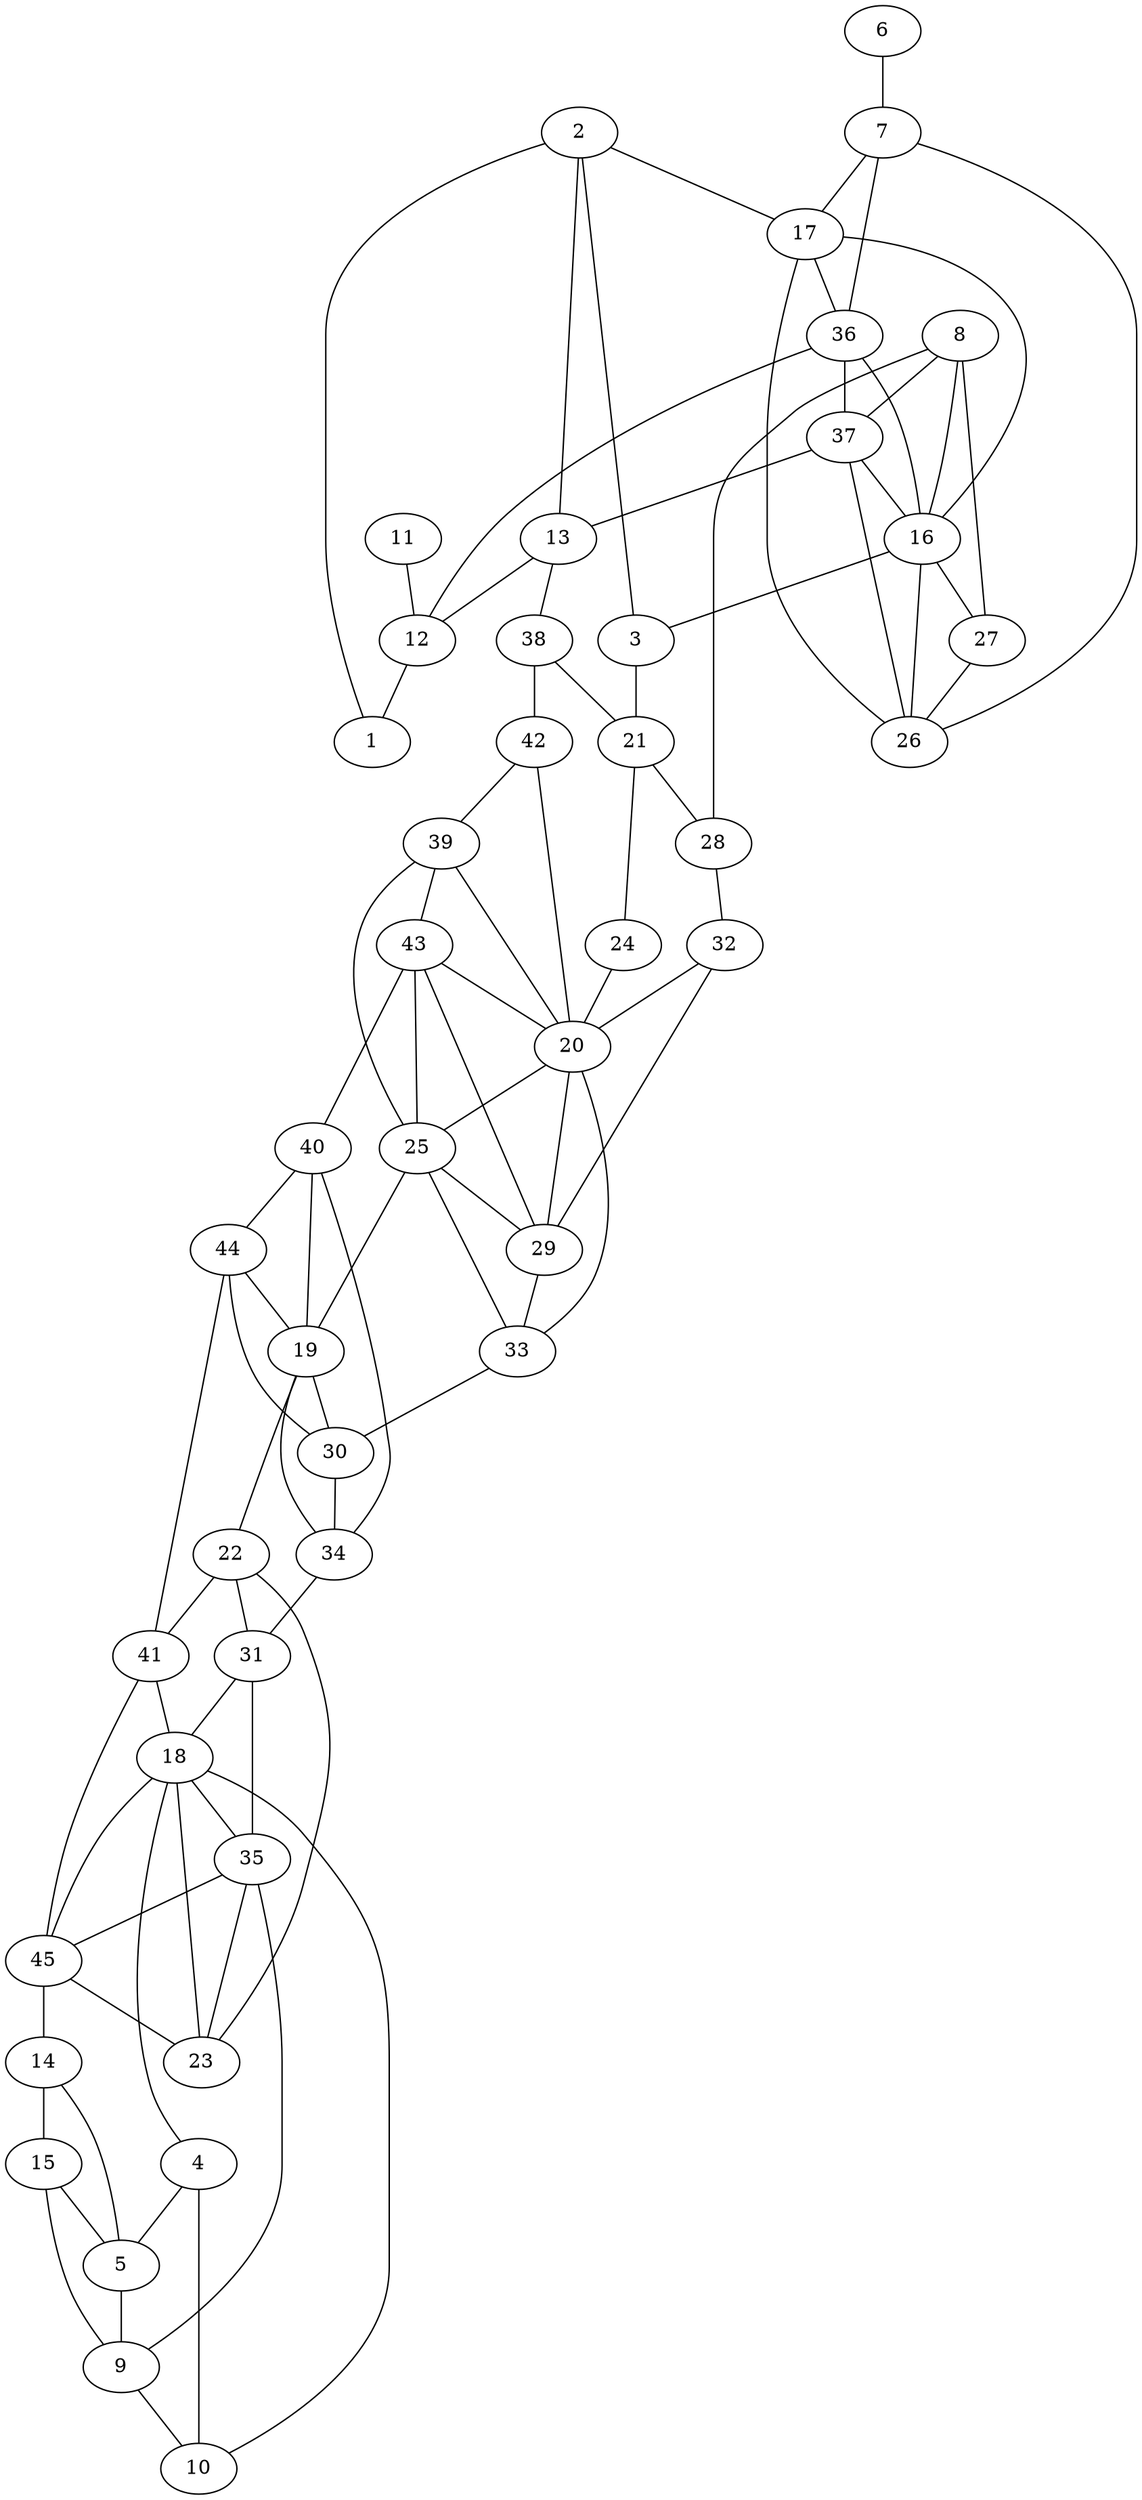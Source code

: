 graph pdb5std {
	1	 [aaLength=20,
		sequence=TCVYEWADSYDSKDWDRLRK,
		type=0];
	2	 [aaLength=7,
		sequence=APTLRID,
		type=0];
	2 -- 1	 [distance0="23.87449",
		frequency=1,
		type0=2];
	17	 [aaLength=4,
		sequence=DKLW,
		type=1];
	2 -- 17	 [distance0="5.0",
		frequency=1,
		type0=4];
	3	 [aaLength=8,
		sequence=SSKQVLGD,
		type=0];
	3 -- 2	 [distance0="29.53572",
		frequency=1,
		type0=1];
	21	 [aaLength=7,
		sequence=GTRWEKV,
		type=1];
	3 -- 21	 [distance0="10.0",
		frequency=1,
		type0=4];
	4	 [aaLength=4,
		sequence=RETF,
		type=0];
	5	 [aaLength=7,
		sequence=DK,
		type=0];
	4 -- 5	 [distance0="5.267051",
		distance1="1.0",
		frequency=2,
		type0=1,
		type1=4];
	9	 [aaLength=3,
		sequence=RET,
		type=0];
	5 -- 9	 [distance0="16.59121",
		frequency=1,
		type0=2];
	6	 [aaLength=20,
		sequence=TCVYEWADSYDSKDWDRLRK,
		type=0];
	7	 [aaLength=5,
		sequence=APTLR,
		type=0];
	6 -- 7	 [distance0="24.50722",
		distance1="2.0",
		frequency=2,
		type0=3,
		type1=4];
	7 -- 17	 [distance0="15.54487",
		frequency=1,
		type0=1];
	26	 [aaLength=3,
		sequence=KLW,
		type=1];
	7 -- 26	 [distance0="16.3292",
		distance1="8.0",
		frequency=2,
		type0=2,
		type1=4];
	36	 [aaLength=3,
		sequence=KLW,
		type=1];
	7 -- 36	 [distance0="16.3292",
		frequency=1,
		type0=3];
	8	 [aaLength=8,
		sequence=SSKQVLGD,
		type=0];
	16	 [aaLength=3,
		sequence=EEF,
		type=1];
	8 -- 16	 [distance0="13.00177",
		frequency=1,
		type0=1];
	27	 [aaLength=3,
		sequence=EEF,
		type=1];
	8 -- 27	 [distance0="13.00177",
		frequency=1,
		type0=2];
	28	 [aaLength=7,
		sequence=GTRWEKV,
		type=1];
	8 -- 28	 [distance0="10.0",
		frequency=1,
		type0=4];
	37	 [aaLength=3,
		sequence=EEF,
		type=1];
	8 -- 37	 [distance0="13.00177",
		frequency=1,
		type0=3];
	10	 [aaLength=7,
		sequence=DK,
		type=0];
	9 -- 10	 [distance0="11.04478",
		distance1="2.0",
		frequency=2,
		type0=1,
		type1=4];
	10 -- 4	 [distance0="21.93069",
		frequency=1,
		type0=2];
	18	 [aaLength=11,
		sequence=GEFDFDRIFED,
		type=1];
	10 -- 18	 [distance0="22.05298",
		frequency=1,
		type0=3];
	11	 [aaLength=20,
		sequence=TCVYEWADSYDSKDWDRLRK,
		type=0];
	12	 [aaLength=5,
		sequence=APTLR,
		type=0];
	11 -- 12	 [distance0="22.04846",
		distance1="2.0",
		frequency=2,
		type0=2,
		type1=4];
	12 -- 1	 [distance0="26.11632",
		frequency=1,
		type0=3];
	12 -- 36	 [distance0="8.0",
		frequency=1,
		type0=4];
	13	 [aaLength=8,
		sequence=SSKQVLGD,
		type=0];
	13 -- 2	 [distance0="34.89993",
		frequency=1,
		type0=3];
	13 -- 12	 [distance0="30.95331",
		frequency=1,
		type0=2];
	38	 [aaLength=7,
		sequence=GTRWEKV,
		type=1];
	13 -- 38	 [distance0="10.0",
		frequency=1,
		type0=4];
	14	 [aaLength=3,
		sequence=RET,
		type=0];
	14 -- 5	 [distance0="24.82996",
		frequency=1,
		type0=3];
	15	 [aaLength=8,
		sequence=DK,
		type=0];
	14 -- 15	 [distance0="10.73702",
		distance1="2.0",
		frequency=2,
		type0=1,
		type1=4];
	15 -- 5	 [distance0="33.46013",
		frequency=1,
		type0=3];
	15 -- 9	 [distance0="31.9068",
		frequency=1,
		type0=2];
	16 -- 3	 [distance0="4.0",
		frequency=1,
		type0=4];
	16 -- 26	 [distance0="8.0",
		frequency=1,
		type0=3];
	16 -- 27	 [distance0="0.0",
		frequency=1,
		type0=1];
	17 -- 16	 [distance0="9.0",
		distance1="5.0",
		frequency=2,
		type0=3,
		type1=4];
	17 -- 26	 [distance0="1.0",
		frequency=1,
		type0=1];
	17 -- 36	 [distance0="1.0",
		frequency=1,
		type0=2];
	18 -- 4	 [distance0="1.0",
		frequency=1,
		type0=4];
	23	 [aaLength=4,
		sequence=PDIR,
		type=1];
	18 -- 23	 [distance0="5.0",
		frequency=1,
		type0=3];
	35	 [aaLength=11,
		sequence=GEFDFDRIFED,
		type=1];
	18 -- 35	 [distance0="0.0",
		frequency=1,
		type0=1];
	19	 [aaLength=16,
		sequence=SANLHWYKKIDGVWKF,
		type=1];
	22	 [aaLength=4,
		sequence=KFAG,
		type=1];
	19 -- 22	 [distance0="0.0",
		frequency=1,
		type0=5];
	30	 [aaLength=18,
		sequence=SANLHWYKKIDGVWKFAG,
		type=1];
	19 -- 30	 [distance0="0.0",
		frequency=1,
		type0=1];
	20	 [aaLength=15,
		sequence=RVPHQRYKDTTMKEV,
		type=1];
	25	 [aaLength=6,
		sequence=RVPHQR,
		type=1];
	20 -- 25	 [distance0="0.0",
		distance1="0.0",
		frequency=2,
		type0=1,
		type1=5];
	24	 [aaLength=7,
		sequence=DEVIGYH,
		type=1];
	21 -- 24	 [distance0="9.0",
		distance1="2.0",
		frequency=2,
		type0=3,
		type1=4];
	21 -- 28	 [distance0="0.0",
		frequency=1,
		type0=1];
	22 -- 23	 [distance0="6.0",
		distance1="2.0",
		frequency=2,
		type0=1,
		type1=4];
	31	 [aaLength=4,
		sequence=PDIR,
		type=1];
	22 -- 31	 [distance0="6.0",
		frequency=1,
		type0=2];
	41	 [aaLength=4,
		sequence=PDIR,
		type=1];
	22 -- 41	 [distance0="6.0",
		frequency=1,
		type0=3];
	24 -- 20	 [distance0="9.0",
		distance1="2.0",
		frequency=2,
		type0=3,
		type1=4];
	25 -- 19	 [distance0="16.0",
		frequency=1,
		type0=4];
	29	 [aaLength=15,
		sequence=RVPHQRYKDTTMKEV,
		type=1];
	25 -- 29	 [distance0="0.0",
		frequency=1,
		type0=2];
	27 -- 26	 [distance0="8.0",
		frequency=1,
		type0=3];
	32	 [aaLength=7,
		sequence=DEVIGYH,
		type=1];
	28 -- 32	 [distance0="2.0",
		frequency=1,
		type0=4];
	29 -- 20	 [distance0="0.0",
		frequency=1,
		type0=1];
	33	 [aaLength=6,
		sequence=RVPHQR,
		type=1];
	29 -- 33	 [distance0="0.0",
		distance1="0.0",
		frequency=2,
		type0=3,
		type1=5];
	34	 [aaLength=10,
		sequence=HWYKKIDGVW,
		type=1];
	30 -- 34	 [distance0="4.0",
		distance1="0.0",
		frequency=2,
		type0=3,
		type1=5];
	31 -- 18	 [distance0="5.0",
		frequency=1,
		type0=3];
	31 -- 35	 [distance0="1.0",
		frequency=1,
		type0=4];
	32 -- 20	 [distance0="9.0",
		frequency=1,
		type0=3];
	32 -- 29	 [distance0="2.0",
		frequency=1,
		type0=4];
	33 -- 20	 [distance0="0.0",
		frequency=1,
		type0=1];
	33 -- 25	 [distance0="0.0",
		frequency=1,
		type0=2];
	33 -- 30	 [distance0="16.0",
		frequency=1,
		type0=4];
	34 -- 19	 [distance0="4.0",
		frequency=1,
		type0=2];
	34 -- 31	 [distance0="6.0",
		frequency=1,
		type0=4];
	35 -- 9	 [distance0="1.0",
		frequency=1,
		type0=4];
	35 -- 23	 [distance0="5.0",
		frequency=1,
		type0=3];
	45	 [aaLength=11,
		sequence=GEFDFDRIFED,
		type=1];
	35 -- 45	 [distance0="0.0",
		frequency=1,
		type0=2];
	36 -- 16	 [distance0="8.0",
		frequency=1,
		type0=3];
	36 -- 37	 [distance0="5.0",
		frequency=1,
		type0=4];
	37 -- 13	 [distance0="4.0",
		frequency=1,
		type0=4];
	37 -- 16	 [distance0="0.0",
		frequency=1,
		type0=1];
	37 -- 26	 [distance0="8.0",
		frequency=1,
		type0=3];
	38 -- 21	 [distance0="0.0",
		frequency=1,
		type0=1];
	42	 [aaLength=7,
		sequence=DEVIGYH,
		type=1];
	38 -- 42	 [distance0="2.0",
		frequency=1,
		type0=4];
	39	 [aaLength=15,
		sequence=RVPHQRYKDTTMKEV,
		type=1];
	39 -- 20	 [distance0="0.0",
		frequency=1,
		type0=1];
	39 -- 25	 [distance0="0.0",
		frequency=1,
		type0=2];
	43	 [aaLength=6,
		sequence=RVPHQR,
		type=1];
	39 -- 43	 [distance0="0.0",
		frequency=1,
		type0=5];
	40	 [aaLength=18,
		sequence=SANLHWYKKIDGVWKFAG,
		type=1];
	40 -- 19	 [distance0="0.0",
		frequency=1,
		type0=1];
	40 -- 34	 [distance0="4.0",
		frequency=1,
		type0=3];
	44	 [aaLength=10,
		sequence=HWYKKIDGVW,
		type=1];
	40 -- 44	 [distance0="0.0",
		frequency=1,
		type0=5];
	41 -- 18	 [distance0="5.0",
		frequency=1,
		type0=3];
	41 -- 45	 [distance0="1.0",
		frequency=1,
		type0=4];
	42 -- 20	 [distance0="9.0",
		frequency=1,
		type0=3];
	42 -- 39	 [distance0="2.0",
		frequency=1,
		type0=4];
	43 -- 20	 [distance0="0.0",
		frequency=1,
		type0=1];
	43 -- 25	 [distance0="0.0",
		frequency=1,
		type0=2];
	43 -- 29	 [distance0="0.0",
		frequency=1,
		type0=3];
	43 -- 40	 [distance0="16.0",
		frequency=1,
		type0=4];
	44 -- 19	 [distance0="4.0",
		frequency=1,
		type0=2];
	44 -- 30	 [distance0="4.0",
		frequency=1,
		type0=3];
	44 -- 41	 [distance0="6.0",
		frequency=1,
		type0=4];
	45 -- 14	 [distance0="1.0",
		frequency=1,
		type0=4];
	45 -- 18	 [distance0="0.0",
		frequency=1,
		type0=1];
	45 -- 23	 [distance0="5.0",
		frequency=1,
		type0=3];
}
